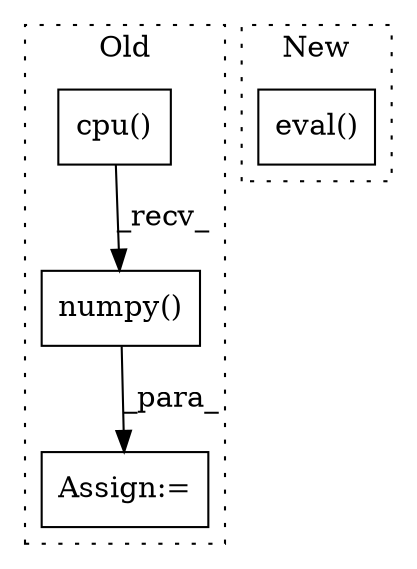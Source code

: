digraph G {
subgraph cluster0 {
1 [label="cpu()" a="75" s="7125" l="21" shape="box"];
3 [label="Assign:=" a="68" s="7180" l="3" shape="box"];
4 [label="numpy()" a="75" s="7125" l="29" shape="box"];
label = "Old";
style="dotted";
}
subgraph cluster1 {
2 [label="eval()" a="75" s="7459" l="17" shape="box"];
label = "New";
style="dotted";
}
1 -> 4 [label="_recv_"];
4 -> 3 [label="_para_"];
}